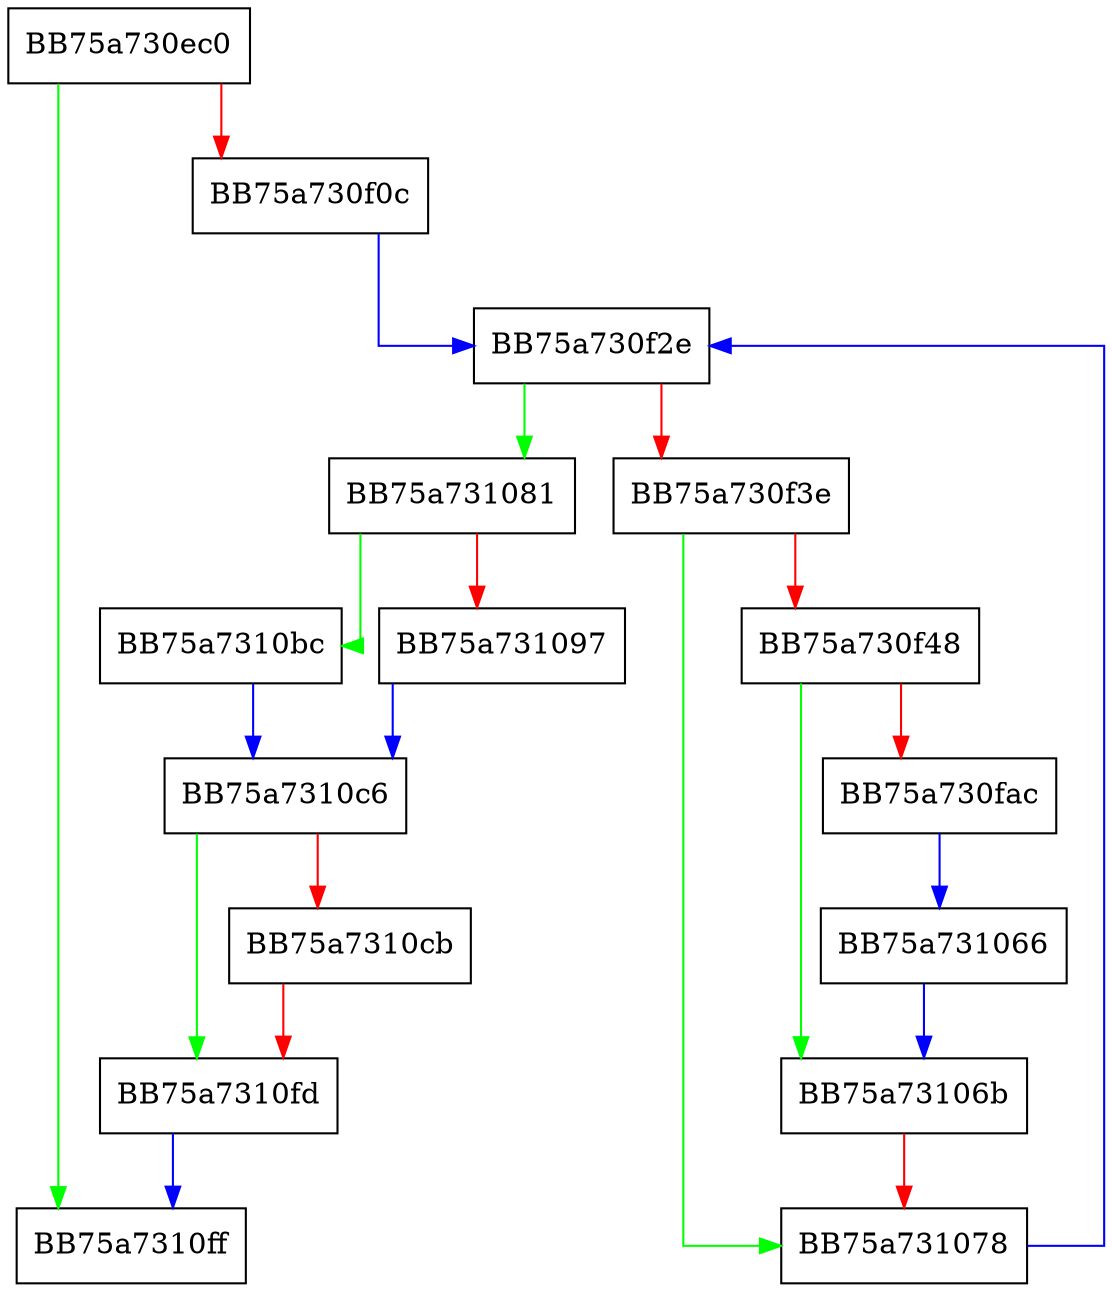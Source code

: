 digraph LoadDynamicFsHardeningItemsData {
  node [shape="box"];
  graph [splines=ortho];
  BB75a730ec0 -> BB75a7310ff [color="green"];
  BB75a730ec0 -> BB75a730f0c [color="red"];
  BB75a730f0c -> BB75a730f2e [color="blue"];
  BB75a730f2e -> BB75a731081 [color="green"];
  BB75a730f2e -> BB75a730f3e [color="red"];
  BB75a730f3e -> BB75a731078 [color="green"];
  BB75a730f3e -> BB75a730f48 [color="red"];
  BB75a730f48 -> BB75a73106b [color="green"];
  BB75a730f48 -> BB75a730fac [color="red"];
  BB75a730fac -> BB75a731066 [color="blue"];
  BB75a731066 -> BB75a73106b [color="blue"];
  BB75a73106b -> BB75a731078 [color="red"];
  BB75a731078 -> BB75a730f2e [color="blue"];
  BB75a731081 -> BB75a7310bc [color="green"];
  BB75a731081 -> BB75a731097 [color="red"];
  BB75a731097 -> BB75a7310c6 [color="blue"];
  BB75a7310bc -> BB75a7310c6 [color="blue"];
  BB75a7310c6 -> BB75a7310fd [color="green"];
  BB75a7310c6 -> BB75a7310cb [color="red"];
  BB75a7310cb -> BB75a7310fd [color="red"];
  BB75a7310fd -> BB75a7310ff [color="blue"];
}